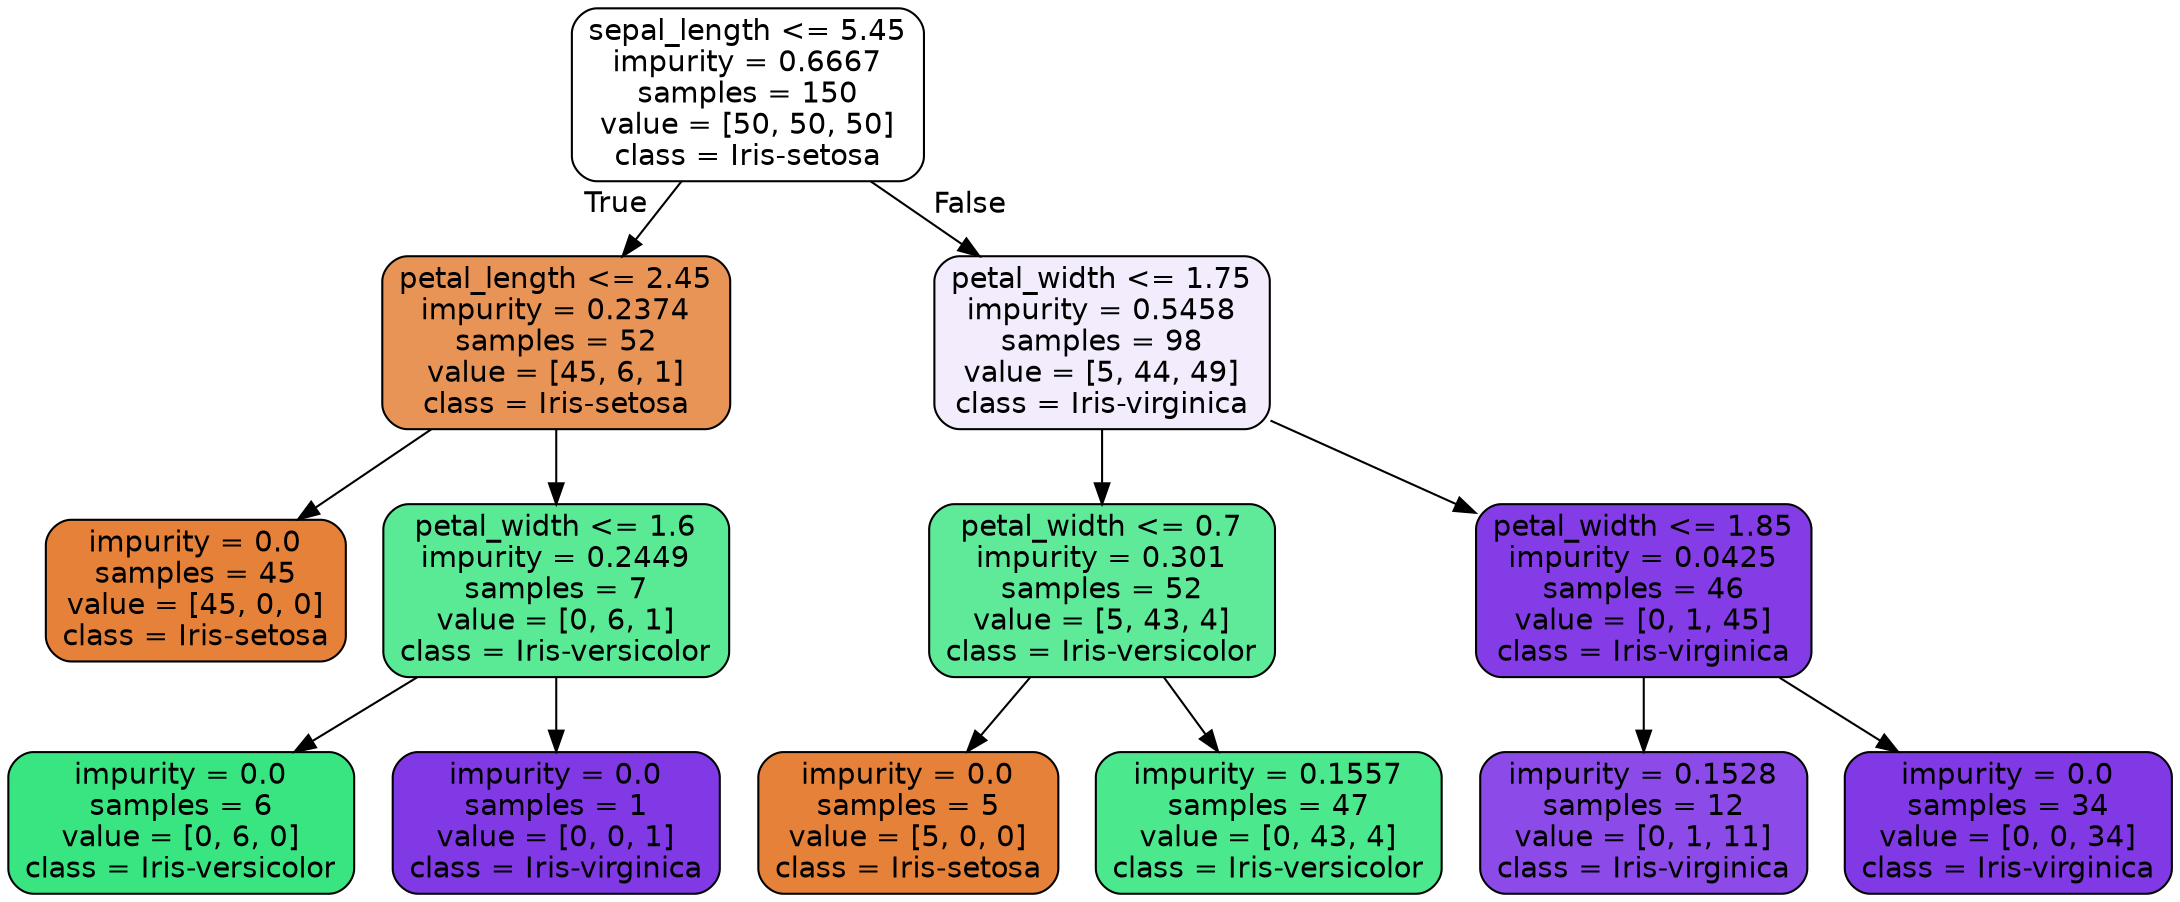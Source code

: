 digraph Tree {
node [shape=box, style="filled, rounded", color="black", fontname=helvetica] ;
edge [fontname=helvetica] ;
0 [label="sepal_length <= 5.45\nimpurity = 0.6667\nsamples = 150\nvalue = [50, 50, 50]\nclass = Iris-setosa", fillcolor="#e5813900"] ;
1 [label="petal_length <= 2.45\nimpurity = 0.2374\nsamples = 52\nvalue = [45, 6, 1]\nclass = Iris-setosa", fillcolor="#e58139d8"] ;
0 -> 1 [labeldistance=2.5, labelangle=45, headlabel="True"] ;
2 [label="impurity = 0.0\nsamples = 45\nvalue = [45, 0, 0]\nclass = Iris-setosa", fillcolor="#e58139ff"] ;
1 -> 2 ;
3 [label="petal_width <= 1.6\nimpurity = 0.2449\nsamples = 7\nvalue = [0, 6, 1]\nclass = Iris-versicolor", fillcolor="#39e581d4"] ;
1 -> 3 ;
4 [label="impurity = 0.0\nsamples = 6\nvalue = [0, 6, 0]\nclass = Iris-versicolor", fillcolor="#39e581ff"] ;
3 -> 4 ;
5 [label="impurity = 0.0\nsamples = 1\nvalue = [0, 0, 1]\nclass = Iris-virginica", fillcolor="#8139e5ff"] ;
3 -> 5 ;
6 [label="petal_width <= 1.75\nimpurity = 0.5458\nsamples = 98\nvalue = [5, 44, 49]\nclass = Iris-virginica", fillcolor="#8139e518"] ;
0 -> 6 [labeldistance=2.5, labelangle=-45, headlabel="False"] ;
7 [label="petal_width <= 0.7\nimpurity = 0.301\nsamples = 52\nvalue = [5, 43, 4]\nclass = Iris-versicolor", fillcolor="#39e581ce"] ;
6 -> 7 ;
8 [label="impurity = 0.0\nsamples = 5\nvalue = [5, 0, 0]\nclass = Iris-setosa", fillcolor="#e58139ff"] ;
7 -> 8 ;
9 [label="impurity = 0.1557\nsamples = 47\nvalue = [0, 43, 4]\nclass = Iris-versicolor", fillcolor="#39e581e7"] ;
7 -> 9 ;
10 [label="petal_width <= 1.85\nimpurity = 0.0425\nsamples = 46\nvalue = [0, 1, 45]\nclass = Iris-virginica", fillcolor="#8139e5f9"] ;
6 -> 10 ;
11 [label="impurity = 0.1528\nsamples = 12\nvalue = [0, 1, 11]\nclass = Iris-virginica", fillcolor="#8139e5e8"] ;
10 -> 11 ;
12 [label="impurity = 0.0\nsamples = 34\nvalue = [0, 0, 34]\nclass = Iris-virginica", fillcolor="#8139e5ff"] ;
10 -> 12 ;
}